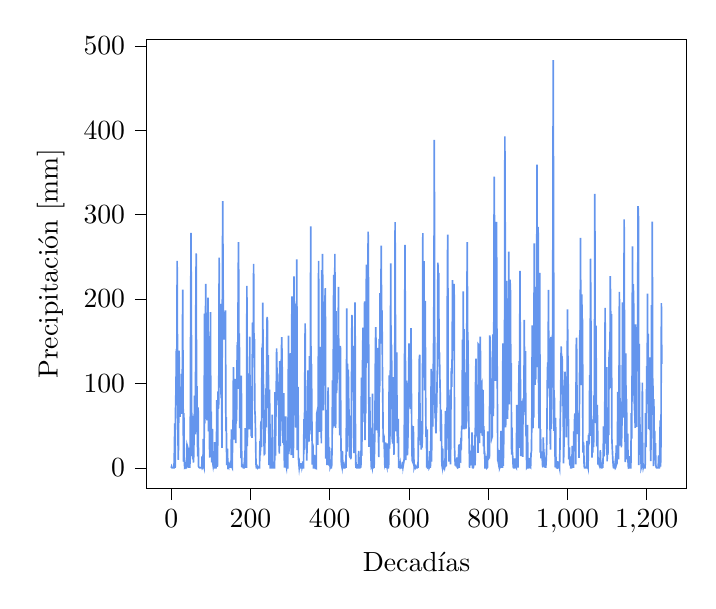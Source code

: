% This file was created by tikzplotlib v0.9.4.
\begin{tikzpicture}

\definecolor{color0}{rgb}{0.392,0.584,0.929}

\begin{axis}[
tick align=outside,
tick pos=left,
x grid style={white!69.02!black},
xlabel={Decadías},
xmin=-61.9, xmax=1299.9,
xtick style={color=black},
y grid style={white!69.02!black},
ylabel={Precipitación [mm]},
ymin=-24.145, ymax=507.045,
ytick style={color=black}
]
\addplot [semithick, color0]
table {%
0 0
1 1.6
2 0
3 0
4 0
5 0
6 0
7 0
8 19.5
9 52.5
10 0
11 70.1
12 93.05
13 141
14 73.9
15 245.2
16 119.6
17 35.5
18 9.4
19 61.4
20 138.7
21 69.5
22 60.3
23 88.9
24 80.1
25 77.1
26 111.4
27 63.9
28 108.4
29 211.1
30 85.62
31 7.4
32 64.8
33 8.2
34 0
35 0.4
36 0
37 3.1
38 0
39 0.3
40 27.1
41 25.5
42 0.4
43 16.5
44 16.9
45 0
46 23.78
47 0
48 20.48
49 169.5
50 278.4
51 160.1
52 14.2
53 61.6
54 9.9
55 32.3
56 6.3
57 14.88
58 51.24
59 85.54
60 55.14
61 39.6
62 182.3
63 254.1
64 93.7
65 96.84
66 38.32
67 13.7
68 71.5
69 1.8
70 0.9
71 0.2
72 0
73 0
74 0
75 0
76 0
77 0
78 13.84
79 0
80 0.8
81 34.4
82 1.8
83 0.1
84 182.7
85 52.8
86 112.6
87 217.9
88 62
89 183.8
90 56.2
91 83.3
92 120.3
93 201.7
94 43.1
95 46.5
96 76.4
97 12.1
98 96.02
99 184.4
100 58.5
101 66.48
102 6.61
103 11.24
104 46.04
105 5.46
106 1.856
107 5.045
108 0
109 0
110 30.35
111 0
112 0
113 0
114 3.8
115 80.3
116 1.2
117 3.6
118 90.41
119 69.8
120 76.48
121 249.1
122 112.1
123 95
124 194.3
125 116.8
126 82.5
127 112.7
128 23.6
129 197
130 316.1
131 216.7
132 171.7
133 152
134 160.8
135 184.8
136 179.6
137 186.4
138 43.62
139 59.9
140 4.5
141 4.7
142 22.7
143 0.3
144 0.8
145 0
146 4
147 3
148 4
149 0
150 8.4
151 0.9
152 45.6
153 1
154 0
155 37.5
156 45.9
157 119.3
158 33.4
159 88.8
160 76.5
161 105.4
162 68.1
163 29.2
164 102.7
165 55.4
166 120.9
167 148.8
168 93.4
169 227.3
170 267.4
171 140.4
172 159.2
173 47.11
174 63.96
175 52.6
176 11.4
177 109.1
178 0.7
179 3.842
180 3
181 1.5
182 0
183 0
184 0
185 11.9
186 0
187 47.1
188 0
189 29.5
190 0
191 215.7
192 25.7
193 56.3
194 89.1
195 51.2
196 111.9
197 45.51
198 155.3
199 85.03
200 78
201 59.6
202 37.3
203 96.8
204 35.5
205 172.1
206 143.8
207 149.4
208 241.7
209 130.2
210 152.6
211 69.2
212 60.2
213 35.5
214 4.2
215 0
216 0
217 1.4
218 0
219 0.8
220 0
221 0.1
222 0
223 0
224 31.7
225 14.9
226 50.2
227 55.5
228 24.6
229 142.3
230 76.5
231 195.6
232 125.1
233 88.1
234 31.5
235 16.1
236 16.6
237 42.07
238 56.6
239 94.2
240 47.87
241 143.9
242 178.8
243 173.8
244 70.8
245 133.6
246 62
247 3.2
248 92.5
249 58.8
250 0
251 0
252 0
253 0
254 0
255 63.1
256 0
257 0
258 2.5
259 0
260 0
261 0
262 89.7
263 14.6
264 51.9
265 86.7
266 141.4
267 112.1
268 111.4
269 93.1
270 74.3
271 101.9
272 29.3
273 16.9
274 126.5
275 25.62
276 55.74
277 62.9
278 135
279 154.7
280 121.2
281 56.6
282 29.4
283 38.1
284 88.38
285 16
286 0.3
287 15.6
288 5.6
289 61
290 2.4
291 0
292 7.3
293 0
294 0
295 63.5
296 156.7
297 16.2
298 71.8
299 23.1
300 135.7
301 128.4
302 130.9
303 15
304 167.6
305 203.1
306 133.4
307 52.2
308 11.7
309 39.6
310 226.8
311 68.4
312 62.3
313 194.4
314 96.4
315 47.6
316 165.1
317 247.1
318 21
319 58.9
320 95.82
321 11.8
322 5.5
323 0
324 3.9
325 0
326 0
327 0
328 0
329 5.5
330 0.5
331 2.7
332 7.5
333 0
334 0
335 57.8
336 21.4
337 97.6
338 171.2
339 74.5
340 52.9
341 47.6
342 8.5
343 26.7
344 31.3
345 115.4
346 74.5
347 49.6
348 31
349 132.2
350 128.3
351 90.3
352 286.2
353 39.6
354 123
355 60.5
356 3.9
357 19.3
358 21.27
359 0
360 0
361 15.2
362 2.8
363 1.7
364 0
365 0.6
366 0
367 63.7
368 66
369 46.2
370 27.3
371 89
372 245.3
373 84.2
374 42.6
375 80.37
376 143.4
377 111.9
378 70.29
379 28.9
380 234.3
381 109.7
382 253.6
383 145.3
384 68.06
385 125.7
386 189.8
387 189
388 200.5
389 212.8
390 10.9
391 20.8
392 57.8
393 3.2
394 68.5
395 58.3
396 95.3
397 14.9
398 2.6
399 24.7
400 18.97
401 0
402 1.2
403 0
404 0
405 3
406 23.5
407 103.6
408 47.1
409 127.7
410 228.7
411 49.1
412 65.59
413 253.5
414 98.46
415 47.4
416 185.7
417 88.71
418 94.3
419 127.1
420 144.1
421 117.9
422 214.3
423 113.2
424 129.1
425 38.4
426 57.53
427 144.4
428 45.16
429 8
430 3.1
431 0.8
432 20
433 4.8
434 0
435 0
436 2.3
437 0.4
438 0
439 0.2
440 7.5
441 0
442 50.4
443 189
444 19.1
445 123.5
446 39.9
447 116.4
448 75.7
449 62
450 14.7
451 13
452 12.3
453 61.7
454 11
455 99.14
456 181.1
457 160.8
458 89.6
459 112.6
460 144.6
461 17.3
462 121.6
463 46.3
464 196
465 30.9
466 0
467 3.6
468 0
469 0
470 0
471 0
472 0.2
473 19.9
474 9.4
475 0
476 0
477 10.88
478 0
479 4.5
480 106.8
481 14.3
482 75.01
483 131
484 166.1
485 64.6
486 145.2
487 54.1
488 197.3
489 32.9
490 75.1
491 64.45
492 212.2
493 240.8
494 124.2
495 137
496 202.5
497 279.9
498 200.1
499 24.9
500 32.5
501 83.7
502 48.5
503 29.8
504 13
505 1
506 1.8
507 0
508 87.9
509 0
510 0
511 4.6
512 0
513 19.7
514 43.71
515 117.8
516 166.6
517 146
518 44.4
519 92.9
520 142.2
521 96.7
522 48.9
523 38
524 12.6
525 152.8
526 89.4
527 207
528 147.2
529 189.7
530 263.2
531 166.5
532 186.5
533 119.4
534 79.1
535 30.3
536 39
537 37.1
538 19.3
539 4.4
540 6.2
541 30.2
542 0
543 4
544 2
545 28.96
546 1.5
547 0
548 0
549 4.7
550 109.5
551 22.74
552 38.2
553 118.1
554 242.1
555 80.6
556 146
557 91.6
558 34.1
559 28.8
560 107.3
561 64.2
562 15.4
563 60.59
564 80.35
565 291.2
566 156
567 43.27
568 54.7
569 136.9
570 51.7
571 29.3
572 48.2
573 58.1
574 0.7
575 0.5
576 4.029
577 2.2
578 5.3
579 1.6
580 0
581 0
582 1.5
583 0.6
584 7.2
585 1.1
586 4.1
587 6.5
588 11.2
589 145.2
590 264.2
591 132.4
592 9
593 34.8
594 103.2
595 84.25
596 14.77
597 26.2
598 53.2
599 99.7
600 147.4
601 74.78
602 85.6
603 73.3
604 69.8
605 165.5
606 98.82
607 40.3
608 8.8
609 7.6
610 37.5
611 49.5
612 19.3
613 0
614 1.6
615 0.9
616 0
617 1.5
618 0
619 0
620 0
621 0
622 3.5
623 0
624 57.7
625 47.6
626 128.2
627 134
628 43.72
629 26.8
630 40.4
631 21.5
632 55.22
633 23.8
634 40.7
635 278.1
636 108.4
637 116
638 244.8
639 116.5
640 91.9
641 197.5
642 90.86
643 36.6
644 41.47
645 0.2
646 45.6
647 0
648 0.3
649 0
650 8.5
651 0
652 1
653 19.8
654 0
655 14.3
656 117.1
657 7.4
658 53.9
659 113.8
660 48.7
661 107.6
662 140.1
663 208.5
664 388.6
665 116.2
666 58.5
667 62.8
668 40.7
669 62.5
670 72.55
671 103.4
672 124.1
673 243.1
674 204.1
675 231
676 137.4
677 136
678 107.1
679 82.9
680 31.6
681 68.93
682 49.67
683 3.5
684 1
685 23.1
686 0.6
687 0
688 8.5
689 1.9
690 0
691 2.9
692 67.4
693 2.2
694 2.6
695 39.7
696 34.8
697 244.2
698 276.3
699 60.2
700 40.9
701 7.3
702 40.7
703 65.6
704 92.6
705 4.2
706 79.5
707 118.2
708 95.83
709 136.9
710 222.4
711 205.4
712 149.4
713 182.6
714 217.9
715 25.25
716 10.1
717 2.7
718 8.7
719 2.5
720 2.5
721 12.3
722 0.5
723 0
724 0.8
725 13.3
726 27.3
727 0
728 27.9
729 7.6
730 7.3
731 35.5
732 21.53
733 49.8
734 45.7
735 152
736 78.7
737 209.1
738 45.88
739 164.2
740 45.44
741 76.8
742 54.6
743 113.1
744 46.4
745 52.8
746 169.9
747 267.3
748 162.7
749 147.3
750 85.4
751 56.98
752 25
753 0
754 15
755 14.7
756 17.2
757 19
758 3
759 41.9
760 0.4
761 0
762 0
763 1.1
764 26.2
765 4.1
766 39.1
767 3
768 98.72
769 129.3
770 37.17
771 98.4
772 74.4
773 96
774 17.7
775 146.2
776 145.5
777 32.4
778 29.2
779 137.5
780 155.3
781 100.5
782 41.1
783 96.6
784 98.54
785 38
786 70.5
787 92.4
788 25.4
789 49.35
790 17.9
791 18.2
792 0
793 0
794 0
795 0
796 14.1
797 0
798 0.6
799 43.2
800 9.1
801 38.9
802 29.83
803 11
804 156.9
805 150.3
806 114.3
807 65.8
808 88.79
809 35.32
810 37
811 104.3
812 158
813 61.3
814 142.8
815 345
816 273.1
817 170.5
818 103.1
819 190.5
820 229.8
821 291.3
822 157.3
823 92.5
824 9
825 7.8
826 5.1
827 8.571
828 20.98
829 0
830 1.3
831 4.1
832 43.7
833 0
834 19
835 5.211
836 0
837 147.5
838 2.4
839 28.32
840 101.4
841 92.8
842 392.8
843 259.5
844 48
845 154.4
846 221.6
847 135.8
848 87.5
849 58.07
850 200.8
851 131.8
852 256.2
853 75.3
854 150.7
855 222.9
856 211.5
857 110.4
858 124.1
859 15.5
860 47.6
861 18.72
862 12.22
863 1.02
864 0
865 0
866 5.4
867 11
868 1.3
869 0.6
870 0.8
871 0
872 74.5
873 5.028
874 13.5
875 0.3
876 44.54
877 92.6
878 126.3
879 23.76
880 233.3
881 134.5
882 14
883 37.5
884 25
885 20.8
886 79.3
887 12.9
888 82.4
889 62.59
890 70.7
891 175.3
892 82.2
893 110.8
894 138.3
895 38.23
896 44
897 0
898 0.7
899 50.75
900 12.92
901 0.1
902 0.1
903 0.2
904 4.4
905 11.7
906 0.9
907 0.4
908 16.8
909 19.5
910 54.3
911 168.9
912 55.8
913 46.9
914 84.7
915 59.4
916 265.8
917 132.7
918 98.4
919 162.9
920 104.9
921 214.3
922 119.2
923 359.2
924 155.7
925 258.6
926 285.6
927 105.1
928 46.7
929 148.3
930 231
931 17.9
932 45.9
933 11.16
934 14
935 19.4
936 14.6
937 3.3
938 0.5
939 36.1
940 11.9
941 15.4
942 9.2
943 0.214
944 5.599
945 0
946 5.16
947 16.62
948 38.6
949 100.1
950 125
951 94.2
952 210.9
953 120.5
954 114.6
955 114
956 46.6
957 21.6
958 155.2
959 46.12
960 59.1
961 154.5
962 94.9
963 250.4
964 482.9
965 264.9
966 43.9
967 84.3
968 44.6
969 0.5
970 59.3
971 3.5
972 0.1
973 0
974 0
975 7.8
976 0
977 0.2
978 7
979 2.557
980 0
981 23.04
982 59.7
983 93.1
984 143.8
985 131.9
986 131.7
987 127
988 73
989 97.41
990 5.2
991 23.93
992 77.24
993 99.5
994 114
995 81.1
996 93.6
997 36.2
998 76.3
999 88.8
1000 187.8
1001 138.6
1002 86
1003 10
1004 14.1
1005 24.3
1006 2.9
1007 13.5
1008 0
1009 0
1010 0
1011 0.2
1012 25.9
1013 0
1014 7.452
1015 0
1016 43.3
1017 20.6
1018 60.9
1019 64.5
1020 31.9
1021 4.1
1022 142.4
1023 154.1
1024 86
1025 46.7
1026 40
1027 52.1
1028 65.19
1029 11.8
1030 63.2
1031 155.5
1032 164.9
1033 272.4
1034 98.06
1035 148.7
1036 205.6
1037 177.5
1038 174.8
1039 17.9
1040 30.7
1041 25.9
1042 2.6
1043 0
1044 0
1045 0.091
1046 0
1047 0
1048 0
1049 31.8
1050 16.4
1051 2
1052 0
1053 39
1054 28.4
1055 30
1056 109.7
1057 37.7
1058 247.7
1059 194.2
1060 62.5
1061 59.8
1062 12.2
1063 33.1
1064 17.9
1065 57
1066 24.4
1067 85.9
1068 81.65
1069 324.5
1070 144.7
1071 53.3
1072 168.4
1073 72.1
1074 25.35
1075 74.41
1076 52.86
1077 3.8
1078 11.7
1079 5.7
1080 3.4
1081 2.2
1082 7.5
1083 20.9
1084 1.8
1085 1.6
1086 0
1087 0
1088 3.9
1089 0
1090 10.7
1091 49
1092 13.6
1093 16.93
1094 40.43
1095 189.5
1096 33.17
1097 28.66
1098 103.7
1099 119.2
1100 7.617
1101 26.54
1102 15.38
1103 51.54
1104 38.69
1105 133.1
1106 140
1107 94.55
1108 227
1109 185.3
1110 109.6
1111 182.2
1112 34.87
1113 23.75
1114 13.74
1115 5.657
1116 0.221
1117 0
1118 0
1119 0
1120 4.6
1121 0
1122 0.8
1123 26.5
1124 4.2
1125 5.6
1126 28.4
1127 89.9
1128 65.3
1129 9.9
1130 97.8
1131 208.5
1132 84.6
1133 78.3
1134 26.4
1135 67.4
1136 24.3
1137 38.34
1138 69.03
1139 196
1140 129.2
1141 87.1
1142 59.37
1143 294.3
1144 138.7
1145 43.8
1146 6.7
1147 135.7
1148 55.1
1149 81.8
1150 37.2
1151 10
1152 40.6
1153 3.5
1154 0
1155 0.3
1156 13.7
1157 0
1158 0
1159 0
1160 0
1161 64.9
1162 34.6
1163 105.8
1164 262.3
1165 141.5
1166 217.7
1167 198.1
1168 86.7
1169 71.3
1170 61.3
1171 47.2
1172 170
1173 126.3
1174 48.63
1175 157.6
1176 151.9
1177 168.2
1178 310.1
1179 303.4
1180 3.3
1181 146.8
1182 62.3
1183 48.6
1184 34.2
1185 17.1
1186 0.1
1187 2
1188 10.7
1189 100.8
1190 4.9
1191 0
1192 2.1
1193 0.1
1194 0
1195 0
1196 0
1197 64.7
1198 24.4
1199 50.4
1200 120.4
1201 89.4
1202 206.3
1203 75.4
1204 158.3
1205 45.71
1206 68
1207 130.9
1208 44.8
1209 48.3
1210 7.9
1211 31.8
1212 192.7
1213 88.9
1214 291.6
1215 101.5
1216 94.2
1217 1.9
1218 81.5
1219 15.8
1220 43.9
1221 8.7
1222 29.3
1223 2.9
1224 0.4
1225 0
1226 0
1227 0
1228 0
1229 1.3
1230 14.8
1231 0
1232 0
1233 31.8
1234 56.3
1235 1.3
1236 30.2
1237 195.2
1238 123
};
\end{axis}

\end{tikzpicture}

